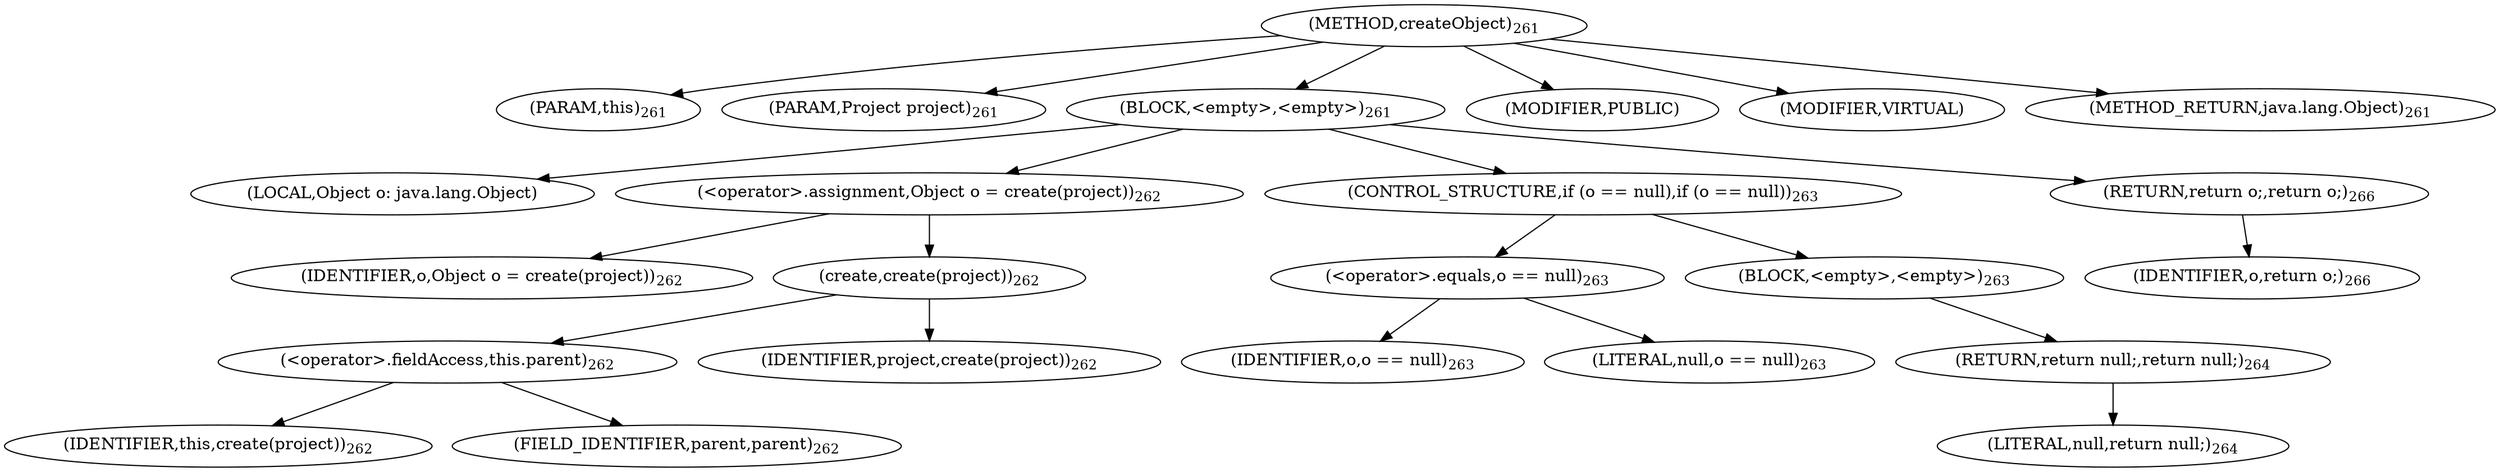 digraph "createObject" {  
"384" [label = <(METHOD,createObject)<SUB>261</SUB>> ]
"385" [label = <(PARAM,this)<SUB>261</SUB>> ]
"386" [label = <(PARAM,Project project)<SUB>261</SUB>> ]
"387" [label = <(BLOCK,&lt;empty&gt;,&lt;empty&gt;)<SUB>261</SUB>> ]
"388" [label = <(LOCAL,Object o: java.lang.Object)> ]
"389" [label = <(&lt;operator&gt;.assignment,Object o = create(project))<SUB>262</SUB>> ]
"390" [label = <(IDENTIFIER,o,Object o = create(project))<SUB>262</SUB>> ]
"391" [label = <(create,create(project))<SUB>262</SUB>> ]
"392" [label = <(&lt;operator&gt;.fieldAccess,this.parent)<SUB>262</SUB>> ]
"393" [label = <(IDENTIFIER,this,create(project))<SUB>262</SUB>> ]
"394" [label = <(FIELD_IDENTIFIER,parent,parent)<SUB>262</SUB>> ]
"395" [label = <(IDENTIFIER,project,create(project))<SUB>262</SUB>> ]
"396" [label = <(CONTROL_STRUCTURE,if (o == null),if (o == null))<SUB>263</SUB>> ]
"397" [label = <(&lt;operator&gt;.equals,o == null)<SUB>263</SUB>> ]
"398" [label = <(IDENTIFIER,o,o == null)<SUB>263</SUB>> ]
"399" [label = <(LITERAL,null,o == null)<SUB>263</SUB>> ]
"400" [label = <(BLOCK,&lt;empty&gt;,&lt;empty&gt;)<SUB>263</SUB>> ]
"401" [label = <(RETURN,return null;,return null;)<SUB>264</SUB>> ]
"402" [label = <(LITERAL,null,return null;)<SUB>264</SUB>> ]
"403" [label = <(RETURN,return o;,return o;)<SUB>266</SUB>> ]
"404" [label = <(IDENTIFIER,o,return o;)<SUB>266</SUB>> ]
"405" [label = <(MODIFIER,PUBLIC)> ]
"406" [label = <(MODIFIER,VIRTUAL)> ]
"407" [label = <(METHOD_RETURN,java.lang.Object)<SUB>261</SUB>> ]
  "384" -> "385" 
  "384" -> "386" 
  "384" -> "387" 
  "384" -> "405" 
  "384" -> "406" 
  "384" -> "407" 
  "387" -> "388" 
  "387" -> "389" 
  "387" -> "396" 
  "387" -> "403" 
  "389" -> "390" 
  "389" -> "391" 
  "391" -> "392" 
  "391" -> "395" 
  "392" -> "393" 
  "392" -> "394" 
  "396" -> "397" 
  "396" -> "400" 
  "397" -> "398" 
  "397" -> "399" 
  "400" -> "401" 
  "401" -> "402" 
  "403" -> "404" 
}
